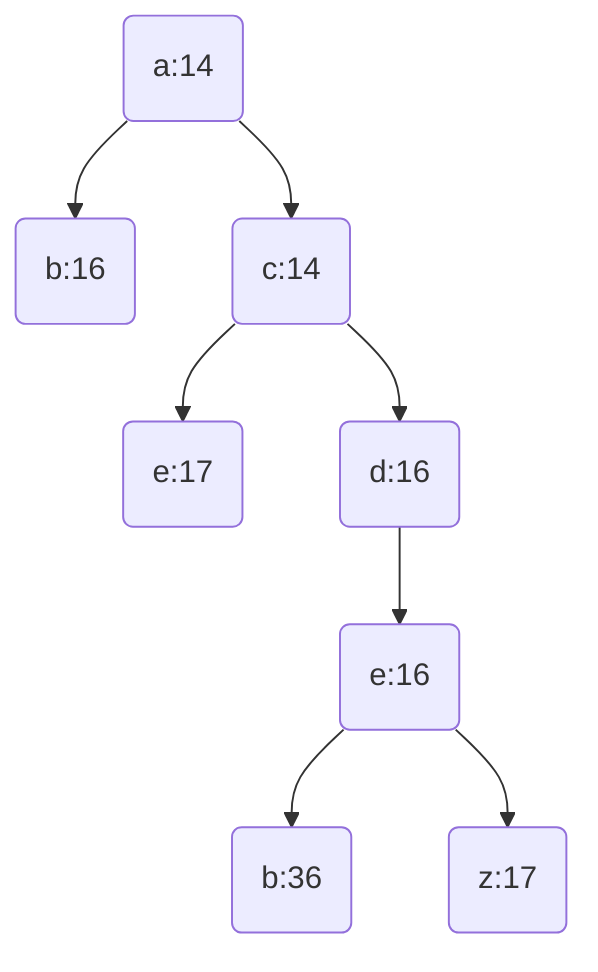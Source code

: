 flowchart TD
    classDef removed fill:#666,color:#fff;
    
    a(a:14) --> b(b:16)
    a(a:14) --> c(c:14)

    c(c:14) --> e(e:17)
    c(c:14) --> d(d:16)

    d(d:16) --> e1(e:16)

    e1(e:16) --> b1(b:36)
    e1(e:16) --> z(z:17)